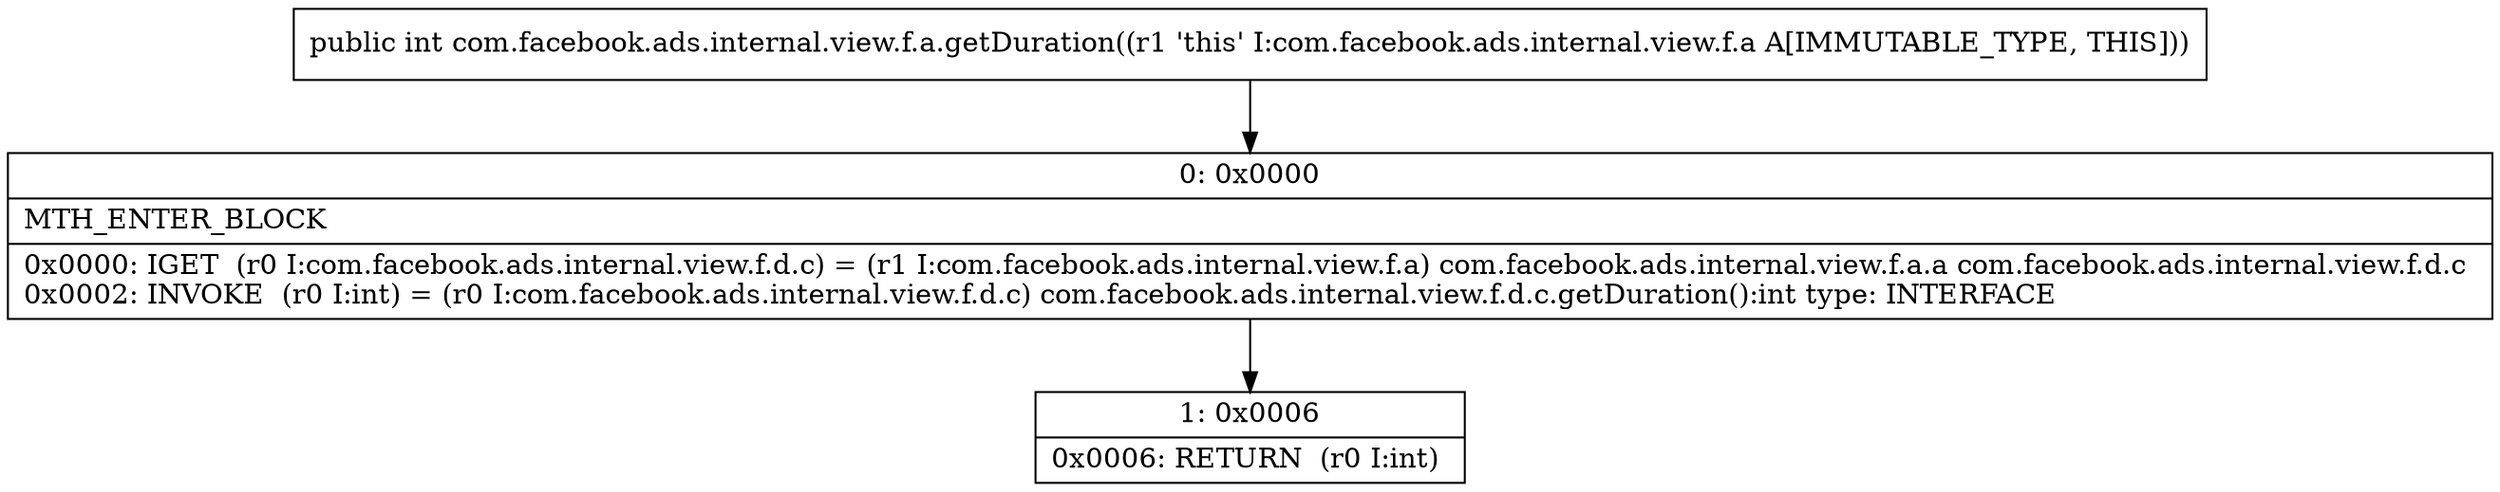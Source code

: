digraph "CFG forcom.facebook.ads.internal.view.f.a.getDuration()I" {
Node_0 [shape=record,label="{0\:\ 0x0000|MTH_ENTER_BLOCK\l|0x0000: IGET  (r0 I:com.facebook.ads.internal.view.f.d.c) = (r1 I:com.facebook.ads.internal.view.f.a) com.facebook.ads.internal.view.f.a.a com.facebook.ads.internal.view.f.d.c \l0x0002: INVOKE  (r0 I:int) = (r0 I:com.facebook.ads.internal.view.f.d.c) com.facebook.ads.internal.view.f.d.c.getDuration():int type: INTERFACE \l}"];
Node_1 [shape=record,label="{1\:\ 0x0006|0x0006: RETURN  (r0 I:int) \l}"];
MethodNode[shape=record,label="{public int com.facebook.ads.internal.view.f.a.getDuration((r1 'this' I:com.facebook.ads.internal.view.f.a A[IMMUTABLE_TYPE, THIS])) }"];
MethodNode -> Node_0;
Node_0 -> Node_1;
}

